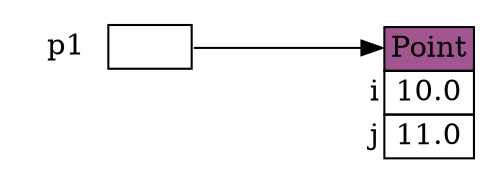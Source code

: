 
digraph {

	rankdir = LR;
	node[shape = none];
	edge[tailclip = false];

	/* Pointeur p1 */
	p1 [label=<<TABLE BORDER="0" CELLBORDER="0" CELLSPACING="0">
		<TR><TD WIDTH="40">p1</TD><TD BORDER="1" WIDTH="40" PORT="0"> </TD></TR>
	</TABLE>>]

	/* Objet 23899971 */
	23899971 [label=<<TABLE BORDER="0" CELLBORDER="0" CELLSPACING="0">
		<TR><TD> </TD><TD BORDER="1" WIDTH="40" BGCOLOR="#A15690" PORT="0">Point</TD></TR>
		/* Attribut i */
		<TR><TD ALIGN="RIGHT" WIDTH="40">i</TD><TD BORDER="1" WIDTH="40">10.0</TD></TR>
		/* Attribut j */
		<TR><TD ALIGN="RIGHT" WIDTH="40">j</TD><TD BORDER="1" WIDTH="40">11.0</TD></TR>
	</TABLE>>]

	p1:0 -> 23899971:0:w

	{ rank = same ;p1 }

}

